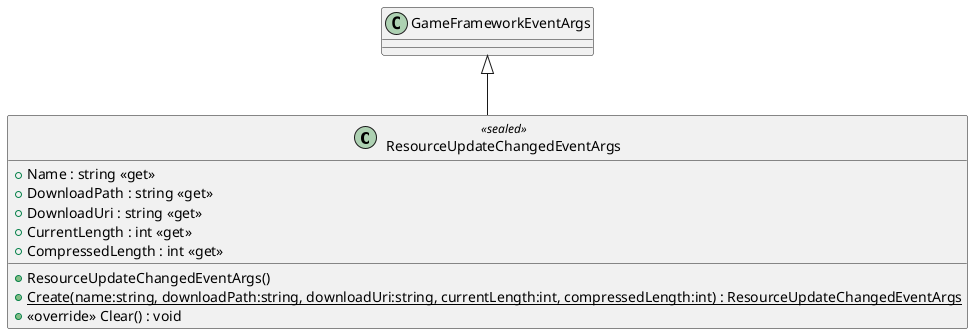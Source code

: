 @startuml
class ResourceUpdateChangedEventArgs <<sealed>> {
    + ResourceUpdateChangedEventArgs()
    + Name : string <<get>>
    + DownloadPath : string <<get>>
    + DownloadUri : string <<get>>
    + CurrentLength : int <<get>>
    + CompressedLength : int <<get>>
    + {static} Create(name:string, downloadPath:string, downloadUri:string, currentLength:int, compressedLength:int) : ResourceUpdateChangedEventArgs
    + <<override>> Clear() : void
}
GameFrameworkEventArgs <|-- ResourceUpdateChangedEventArgs
@enduml
